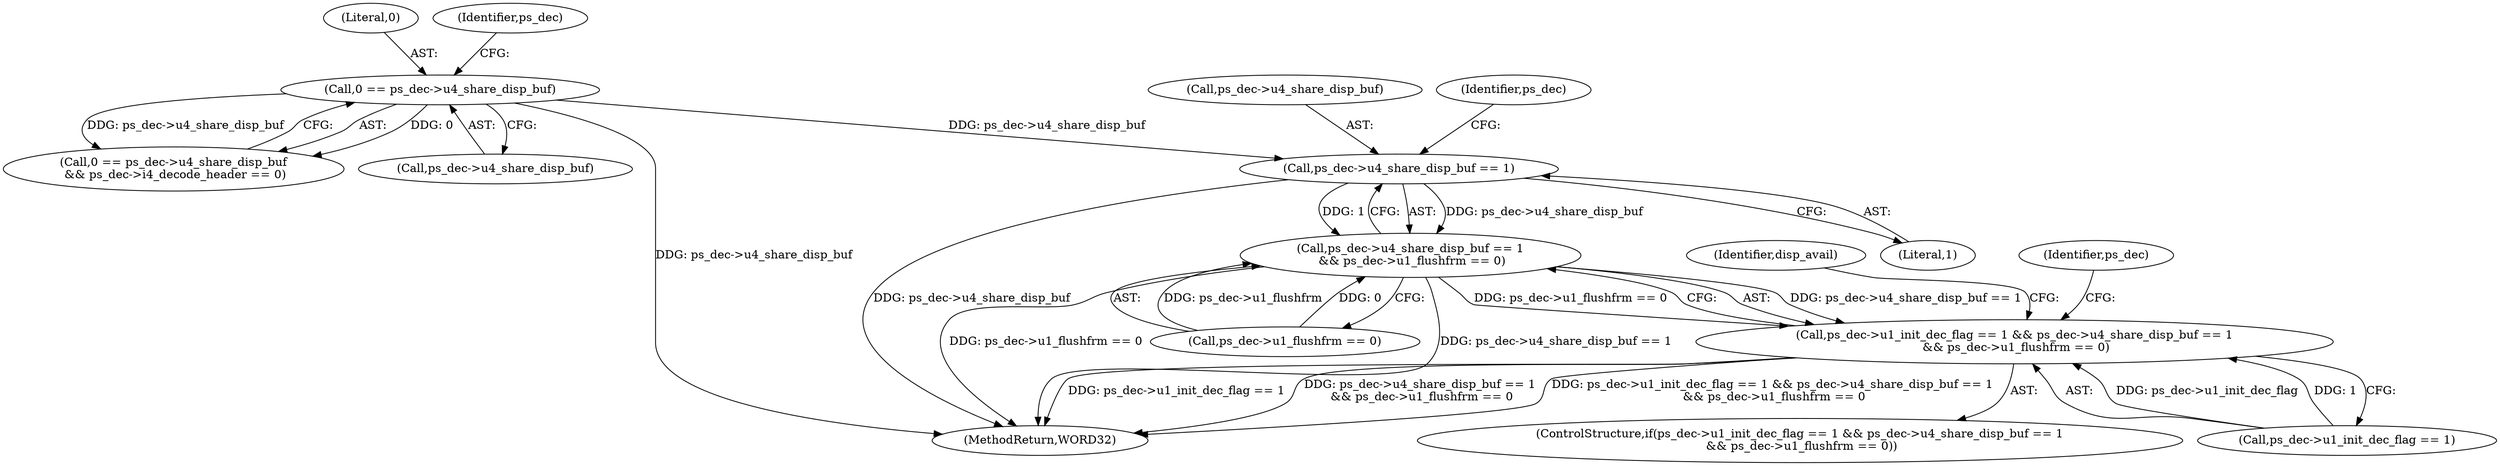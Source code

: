 digraph "0_Android_a78887bcffbc2995cf9ed72e0697acf560875e9e@pointer" {
"1000537" [label="(Call,ps_dec->u4_share_disp_buf == 1)"];
"1000356" [label="(Call,0 == ps_dec->u4_share_disp_buf)"];
"1000536" [label="(Call,ps_dec->u4_share_disp_buf == 1\n && ps_dec->u1_flushfrm == 0)"];
"1000530" [label="(Call,ps_dec->u1_init_dec_flag == 1 && ps_dec->u4_share_disp_buf == 1\n && ps_dec->u1_flushfrm == 0)"];
"1000355" [label="(Call,0 == ps_dec->u4_share_disp_buf\n && ps_dec->i4_decode_header == 0)"];
"1002129" [label="(MethodReturn,WORD32)"];
"1000357" [label="(Literal,0)"];
"1000363" [label="(Identifier,ps_dec)"];
"1000530" [label="(Call,ps_dec->u1_init_dec_flag == 1 && ps_dec->u4_share_disp_buf == 1\n && ps_dec->u1_flushfrm == 0)"];
"1000531" [label="(Call,ps_dec->u1_init_dec_flag == 1)"];
"1000542" [label="(Call,ps_dec->u1_flushfrm == 0)"];
"1000536" [label="(Call,ps_dec->u4_share_disp_buf == 1\n && ps_dec->u1_flushfrm == 0)"];
"1000529" [label="(ControlStructure,if(ps_dec->u1_init_dec_flag == 1 && ps_dec->u4_share_disp_buf == 1\n && ps_dec->u1_flushfrm == 0))"];
"1000544" [label="(Identifier,ps_dec)"];
"1000358" [label="(Call,ps_dec->u4_share_disp_buf)"];
"1000538" [label="(Call,ps_dec->u4_share_disp_buf)"];
"1000541" [label="(Literal,1)"];
"1000537" [label="(Call,ps_dec->u4_share_disp_buf == 1)"];
"1000551" [label="(Identifier,disp_avail)"];
"1000356" [label="(Call,0 == ps_dec->u4_share_disp_buf)"];
"1000707" [label="(Identifier,ps_dec)"];
"1000537" -> "1000536"  [label="AST: "];
"1000537" -> "1000541"  [label="CFG: "];
"1000538" -> "1000537"  [label="AST: "];
"1000541" -> "1000537"  [label="AST: "];
"1000544" -> "1000537"  [label="CFG: "];
"1000536" -> "1000537"  [label="CFG: "];
"1000537" -> "1002129"  [label="DDG: ps_dec->u4_share_disp_buf"];
"1000537" -> "1000536"  [label="DDG: ps_dec->u4_share_disp_buf"];
"1000537" -> "1000536"  [label="DDG: 1"];
"1000356" -> "1000537"  [label="DDG: ps_dec->u4_share_disp_buf"];
"1000356" -> "1000355"  [label="AST: "];
"1000356" -> "1000358"  [label="CFG: "];
"1000357" -> "1000356"  [label="AST: "];
"1000358" -> "1000356"  [label="AST: "];
"1000363" -> "1000356"  [label="CFG: "];
"1000355" -> "1000356"  [label="CFG: "];
"1000356" -> "1002129"  [label="DDG: ps_dec->u4_share_disp_buf"];
"1000356" -> "1000355"  [label="DDG: 0"];
"1000356" -> "1000355"  [label="DDG: ps_dec->u4_share_disp_buf"];
"1000536" -> "1000530"  [label="AST: "];
"1000536" -> "1000542"  [label="CFG: "];
"1000542" -> "1000536"  [label="AST: "];
"1000530" -> "1000536"  [label="CFG: "];
"1000536" -> "1002129"  [label="DDG: ps_dec->u1_flushfrm == 0"];
"1000536" -> "1002129"  [label="DDG: ps_dec->u4_share_disp_buf == 1"];
"1000536" -> "1000530"  [label="DDG: ps_dec->u4_share_disp_buf == 1"];
"1000536" -> "1000530"  [label="DDG: ps_dec->u1_flushfrm == 0"];
"1000542" -> "1000536"  [label="DDG: ps_dec->u1_flushfrm"];
"1000542" -> "1000536"  [label="DDG: 0"];
"1000530" -> "1000529"  [label="AST: "];
"1000530" -> "1000531"  [label="CFG: "];
"1000531" -> "1000530"  [label="AST: "];
"1000551" -> "1000530"  [label="CFG: "];
"1000707" -> "1000530"  [label="CFG: "];
"1000530" -> "1002129"  [label="DDG: ps_dec->u1_init_dec_flag == 1"];
"1000530" -> "1002129"  [label="DDG: ps_dec->u4_share_disp_buf == 1\n && ps_dec->u1_flushfrm == 0"];
"1000530" -> "1002129"  [label="DDG: ps_dec->u1_init_dec_flag == 1 && ps_dec->u4_share_disp_buf == 1\n && ps_dec->u1_flushfrm == 0"];
"1000531" -> "1000530"  [label="DDG: ps_dec->u1_init_dec_flag"];
"1000531" -> "1000530"  [label="DDG: 1"];
}
